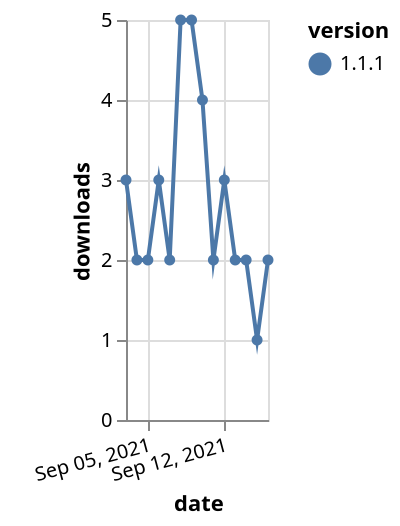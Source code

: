 {"$schema": "https://vega.github.io/schema/vega-lite/v5.json", "description": "A simple bar chart with embedded data.", "data": {"values": [{"date": "2021-09-03", "total": 3791, "delta": 3, "version": "1.1.1"}, {"date": "2021-09-04", "total": 3793, "delta": 2, "version": "1.1.1"}, {"date": "2021-09-05", "total": 3795, "delta": 2, "version": "1.1.1"}, {"date": "2021-09-06", "total": 3798, "delta": 3, "version": "1.1.1"}, {"date": "2021-09-07", "total": 3800, "delta": 2, "version": "1.1.1"}, {"date": "2021-09-08", "total": 3805, "delta": 5, "version": "1.1.1"}, {"date": "2021-09-09", "total": 3810, "delta": 5, "version": "1.1.1"}, {"date": "2021-09-10", "total": 3814, "delta": 4, "version": "1.1.1"}, {"date": "2021-09-11", "total": 3816, "delta": 2, "version": "1.1.1"}, {"date": "2021-09-12", "total": 3819, "delta": 3, "version": "1.1.1"}, {"date": "2021-09-13", "total": 3821, "delta": 2, "version": "1.1.1"}, {"date": "2021-09-14", "total": 3823, "delta": 2, "version": "1.1.1"}, {"date": "2021-09-15", "total": 3824, "delta": 1, "version": "1.1.1"}, {"date": "2021-09-16", "total": 3826, "delta": 2, "version": "1.1.1"}]}, "width": "container", "mark": {"type": "line", "point": {"filled": true}}, "encoding": {"x": {"field": "date", "type": "temporal", "timeUnit": "yearmonthdate", "title": "date", "axis": {"labelAngle": -15}}, "y": {"field": "delta", "type": "quantitative", "title": "downloads"}, "color": {"field": "version", "type": "nominal"}, "tooltip": {"field": "delta"}}}